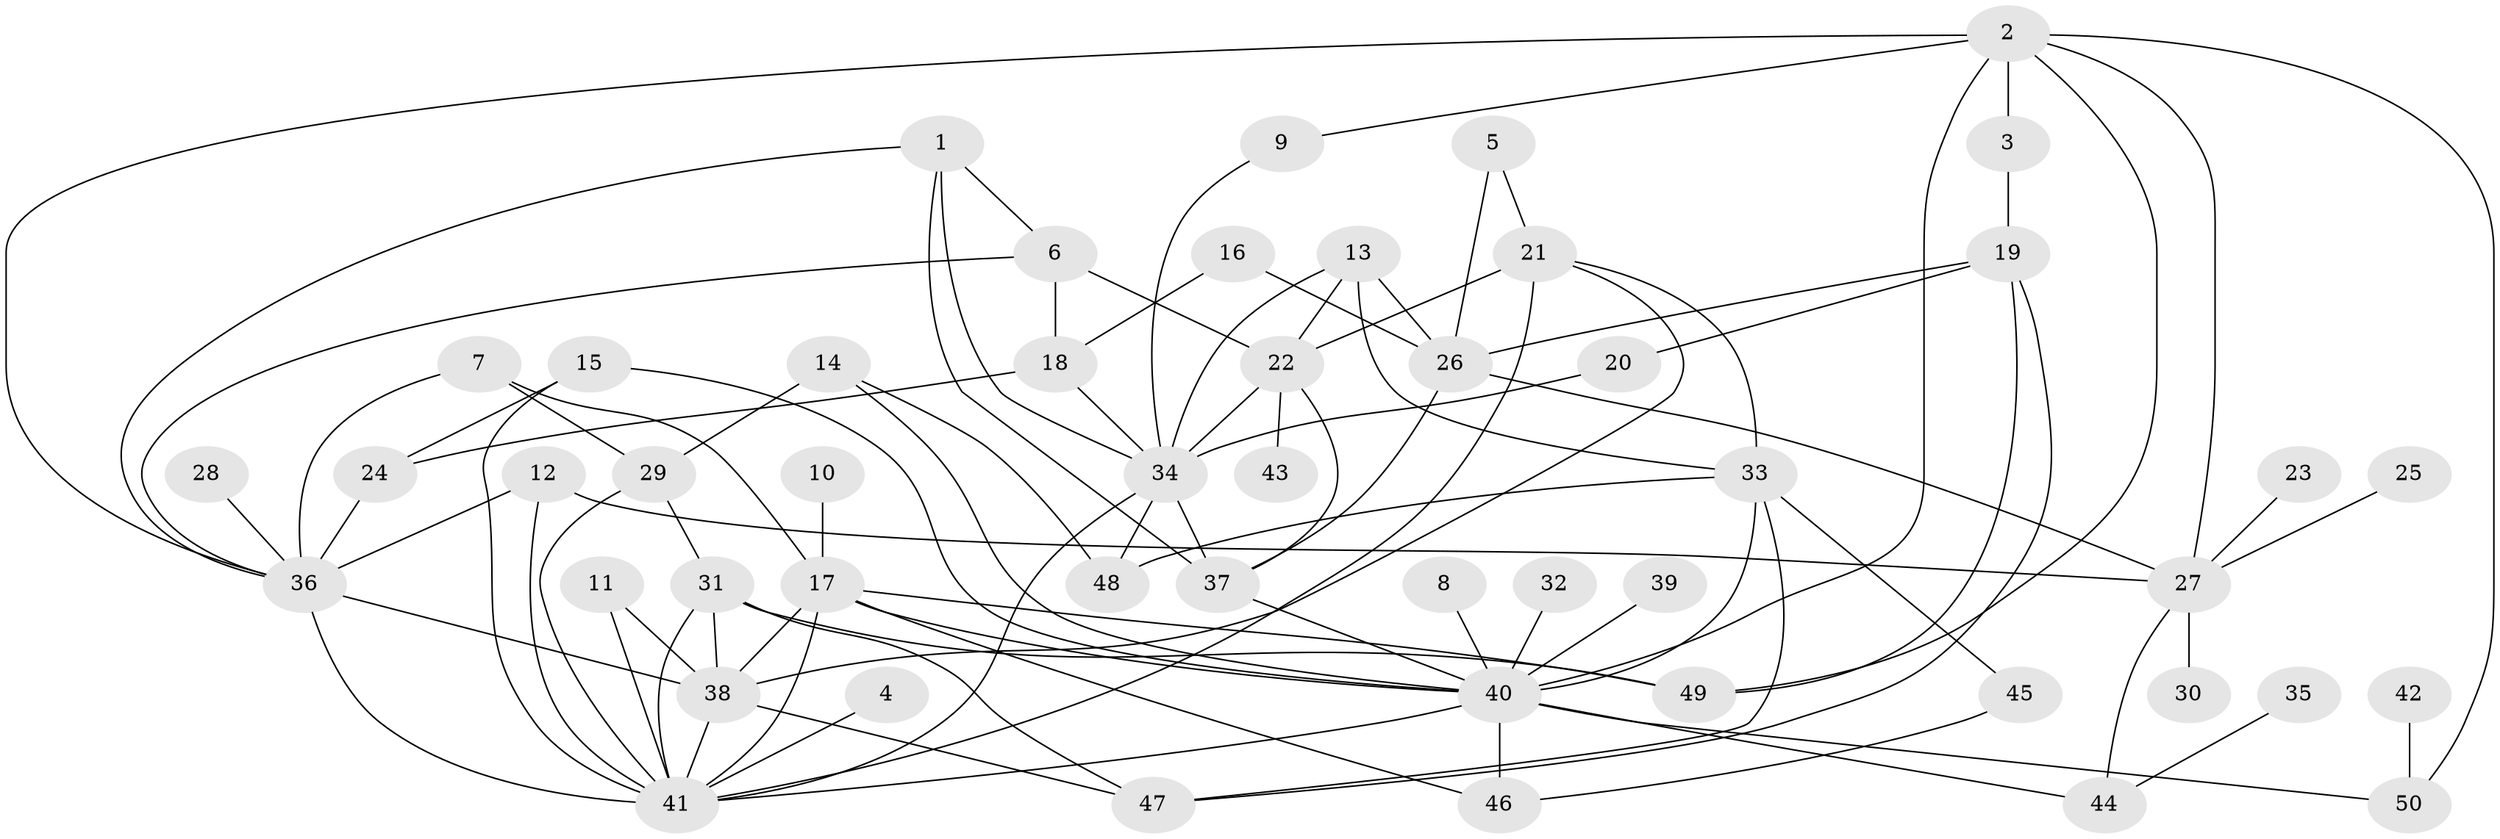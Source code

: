 // original degree distribution, {6: 0.03, 8: 0.02, 7: 0.04, 5: 0.07, 4: 0.14, 3: 0.22, 2: 0.31, 1: 0.17}
// Generated by graph-tools (version 1.1) at 2025/25/03/09/25 03:25:25]
// undirected, 50 vertices, 95 edges
graph export_dot {
graph [start="1"]
  node [color=gray90,style=filled];
  1;
  2;
  3;
  4;
  5;
  6;
  7;
  8;
  9;
  10;
  11;
  12;
  13;
  14;
  15;
  16;
  17;
  18;
  19;
  20;
  21;
  22;
  23;
  24;
  25;
  26;
  27;
  28;
  29;
  30;
  31;
  32;
  33;
  34;
  35;
  36;
  37;
  38;
  39;
  40;
  41;
  42;
  43;
  44;
  45;
  46;
  47;
  48;
  49;
  50;
  1 -- 6 [weight=1.0];
  1 -- 34 [weight=1.0];
  1 -- 36 [weight=1.0];
  1 -- 37 [weight=1.0];
  2 -- 3 [weight=1.0];
  2 -- 9 [weight=1.0];
  2 -- 27 [weight=1.0];
  2 -- 36 [weight=1.0];
  2 -- 40 [weight=1.0];
  2 -- 49 [weight=1.0];
  2 -- 50 [weight=1.0];
  3 -- 19 [weight=1.0];
  4 -- 41 [weight=1.0];
  5 -- 21 [weight=1.0];
  5 -- 26 [weight=1.0];
  6 -- 18 [weight=1.0];
  6 -- 22 [weight=1.0];
  6 -- 36 [weight=1.0];
  7 -- 17 [weight=1.0];
  7 -- 29 [weight=1.0];
  7 -- 36 [weight=1.0];
  8 -- 40 [weight=1.0];
  9 -- 34 [weight=1.0];
  10 -- 17 [weight=1.0];
  11 -- 38 [weight=1.0];
  11 -- 41 [weight=1.0];
  12 -- 27 [weight=1.0];
  12 -- 36 [weight=1.0];
  12 -- 41 [weight=1.0];
  13 -- 22 [weight=1.0];
  13 -- 26 [weight=1.0];
  13 -- 33 [weight=1.0];
  13 -- 34 [weight=1.0];
  14 -- 29 [weight=1.0];
  14 -- 40 [weight=1.0];
  14 -- 48 [weight=1.0];
  15 -- 24 [weight=1.0];
  15 -- 40 [weight=1.0];
  15 -- 41 [weight=1.0];
  16 -- 18 [weight=1.0];
  16 -- 26 [weight=1.0];
  17 -- 38 [weight=1.0];
  17 -- 40 [weight=1.0];
  17 -- 41 [weight=1.0];
  17 -- 46 [weight=1.0];
  17 -- 49 [weight=1.0];
  18 -- 24 [weight=1.0];
  18 -- 34 [weight=1.0];
  19 -- 20 [weight=1.0];
  19 -- 26 [weight=1.0];
  19 -- 47 [weight=1.0];
  19 -- 49 [weight=1.0];
  20 -- 34 [weight=1.0];
  21 -- 22 [weight=2.0];
  21 -- 33 [weight=1.0];
  21 -- 38 [weight=1.0];
  21 -- 41 [weight=1.0];
  22 -- 34 [weight=1.0];
  22 -- 37 [weight=1.0];
  22 -- 43 [weight=1.0];
  23 -- 27 [weight=1.0];
  24 -- 36 [weight=1.0];
  25 -- 27 [weight=1.0];
  26 -- 27 [weight=1.0];
  26 -- 37 [weight=1.0];
  27 -- 30 [weight=1.0];
  27 -- 44 [weight=1.0];
  28 -- 36 [weight=1.0];
  29 -- 31 [weight=1.0];
  29 -- 41 [weight=1.0];
  31 -- 38 [weight=1.0];
  31 -- 41 [weight=1.0];
  31 -- 47 [weight=1.0];
  31 -- 49 [weight=1.0];
  32 -- 40 [weight=1.0];
  33 -- 40 [weight=1.0];
  33 -- 45 [weight=1.0];
  33 -- 47 [weight=1.0];
  33 -- 48 [weight=1.0];
  34 -- 37 [weight=2.0];
  34 -- 41 [weight=2.0];
  34 -- 48 [weight=1.0];
  35 -- 44 [weight=1.0];
  36 -- 38 [weight=1.0];
  36 -- 41 [weight=2.0];
  37 -- 40 [weight=1.0];
  38 -- 41 [weight=1.0];
  38 -- 47 [weight=1.0];
  39 -- 40 [weight=1.0];
  40 -- 41 [weight=1.0];
  40 -- 44 [weight=1.0];
  40 -- 46 [weight=1.0];
  40 -- 50 [weight=1.0];
  42 -- 50 [weight=1.0];
  45 -- 46 [weight=1.0];
}
